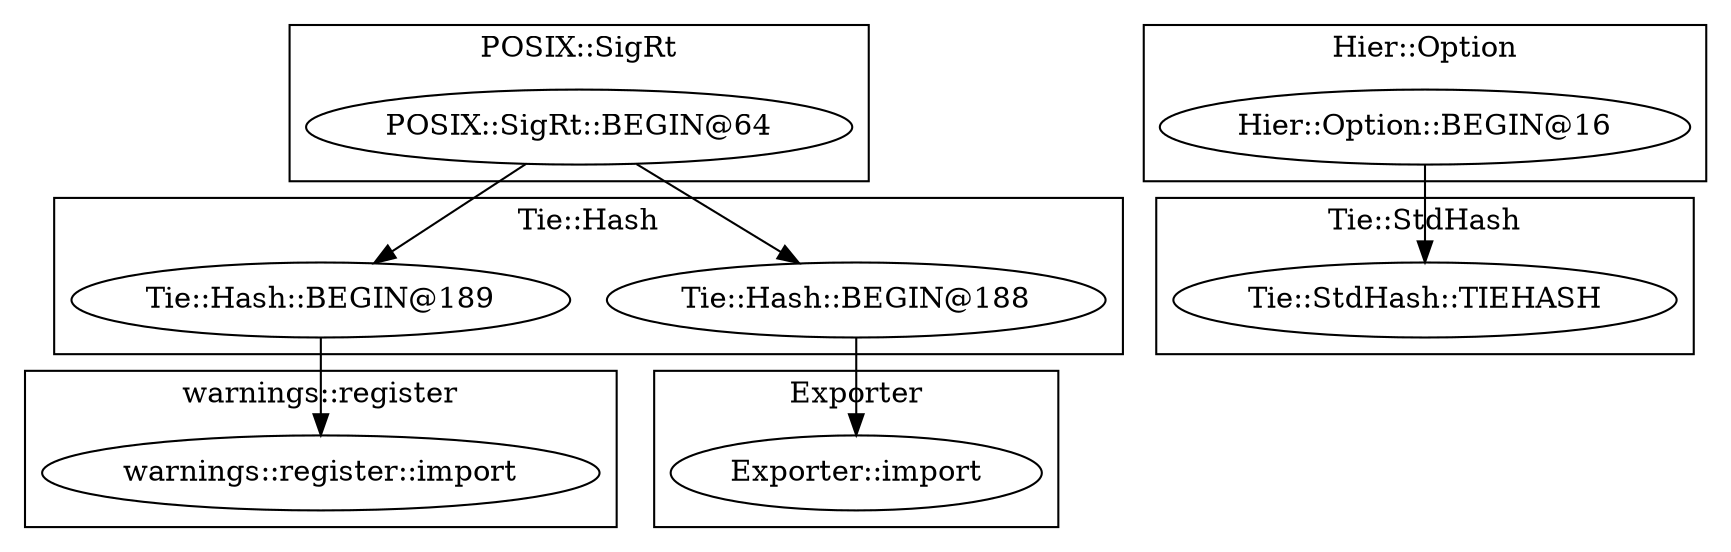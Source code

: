 digraph {
graph [overlap=false]
subgraph cluster_Tie_Hash {
	label="Tie::Hash";
	"Tie::Hash::BEGIN@189";
	"Tie::Hash::BEGIN@188";
}
subgraph cluster_Hier_Option {
	label="Hier::Option";
	"Hier::Option::BEGIN@16";
}
subgraph cluster_Tie_StdHash {
	label="Tie::StdHash";
	"Tie::StdHash::TIEHASH";
}
subgraph cluster_POSIX_SigRt {
	label="POSIX::SigRt";
	"POSIX::SigRt::BEGIN@64";
}
subgraph cluster_Exporter {
	label="Exporter";
	"Exporter::import";
}
subgraph cluster_warnings_register {
	label="warnings::register";
	"warnings::register::import";
}
"Hier::Option::BEGIN@16" -> "Tie::StdHash::TIEHASH";
"Tie::Hash::BEGIN@188" -> "Exporter::import";
"POSIX::SigRt::BEGIN@64" -> "Tie::Hash::BEGIN@188";
"POSIX::SigRt::BEGIN@64" -> "Tie::Hash::BEGIN@189";
"Tie::Hash::BEGIN@189" -> "warnings::register::import";
}
